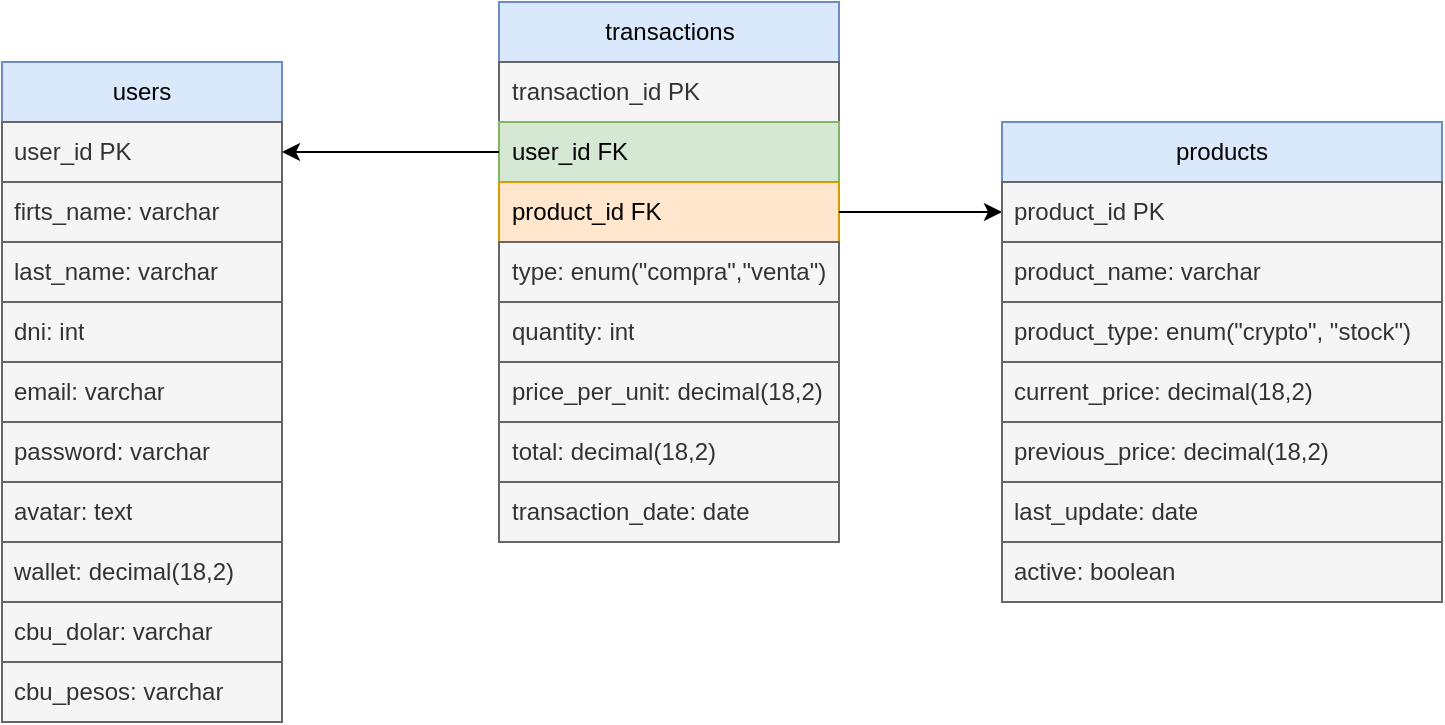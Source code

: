 <mxfile version="24.2.1" type="google">
  <diagram name="Página-1" id="hXAQnvaUj8r11-AkWT2U">
    <mxGraphModel grid="1" page="1" gridSize="10" guides="1" tooltips="1" connect="1" arrows="1" fold="1" pageScale="1" pageWidth="827" pageHeight="1169" math="0" shadow="0">
      <root>
        <mxCell id="0" />
        <mxCell id="1" parent="0" />
        <mxCell id="7W0ZuTnmLPwctmPBLAnM-1" value="users" style="swimlane;fontStyle=0;childLayout=stackLayout;horizontal=1;startSize=30;horizontalStack=0;resizeParent=1;resizeParentMax=0;resizeLast=0;collapsible=1;marginBottom=0;whiteSpace=wrap;html=1;fillColor=#dae8fc;strokeColor=#6c8ebf;" vertex="1" parent="1">
          <mxGeometry x="80" y="170" width="140" height="330" as="geometry" />
        </mxCell>
        <mxCell id="7W0ZuTnmLPwctmPBLAnM-2" value="user_id PK" style="text;align=left;verticalAlign=middle;spacingLeft=4;spacingRight=4;overflow=hidden;points=[[0,0.5],[1,0.5]];portConstraint=eastwest;rotatable=0;whiteSpace=wrap;html=1;fillColor=#f5f5f5;fontColor=#333333;strokeColor=#666666;" vertex="1" parent="7W0ZuTnmLPwctmPBLAnM-1">
          <mxGeometry y="30" width="140" height="30" as="geometry" />
        </mxCell>
        <mxCell id="7W0ZuTnmLPwctmPBLAnM-3" value="firts_name: varchar&amp;nbsp;" style="text;strokeColor=#666666;fillColor=#f5f5f5;align=left;verticalAlign=middle;spacingLeft=4;spacingRight=4;overflow=hidden;points=[[0,0.5],[1,0.5]];portConstraint=eastwest;rotatable=0;whiteSpace=wrap;html=1;fontColor=#333333;" vertex="1" parent="7W0ZuTnmLPwctmPBLAnM-1">
          <mxGeometry y="60" width="140" height="30" as="geometry" />
        </mxCell>
        <mxCell id="CyQej7fbYThbvVTKYJHT-1" value="last_name: varchar" style="text;strokeColor=#666666;fillColor=#f5f5f5;align=left;verticalAlign=middle;spacingLeft=4;spacingRight=4;overflow=hidden;points=[[0,0.5],[1,0.5]];portConstraint=eastwest;rotatable=0;whiteSpace=wrap;html=1;fontColor=#333333;" vertex="1" parent="7W0ZuTnmLPwctmPBLAnM-1">
          <mxGeometry y="90" width="140" height="30" as="geometry" />
        </mxCell>
        <mxCell id="CyQej7fbYThbvVTKYJHT-2" value="dni: int" style="text;strokeColor=#666666;fillColor=#f5f5f5;align=left;verticalAlign=middle;spacingLeft=4;spacingRight=4;overflow=hidden;points=[[0,0.5],[1,0.5]];portConstraint=eastwest;rotatable=0;whiteSpace=wrap;html=1;fontColor=#333333;" vertex="1" parent="7W0ZuTnmLPwctmPBLAnM-1">
          <mxGeometry y="120" width="140" height="30" as="geometry" />
        </mxCell>
        <mxCell id="CyQej7fbYThbvVTKYJHT-3" value="email: varchar" style="text;strokeColor=#666666;fillColor=#f5f5f5;align=left;verticalAlign=middle;spacingLeft=4;spacingRight=4;overflow=hidden;points=[[0,0.5],[1,0.5]];portConstraint=eastwest;rotatable=0;whiteSpace=wrap;html=1;fontColor=#333333;" vertex="1" parent="7W0ZuTnmLPwctmPBLAnM-1">
          <mxGeometry y="150" width="140" height="30" as="geometry" />
        </mxCell>
        <mxCell id="7W0ZuTnmLPwctmPBLAnM-4" value="password: varchar" style="text;strokeColor=#666666;fillColor=#f5f5f5;align=left;verticalAlign=middle;spacingLeft=4;spacingRight=4;overflow=hidden;points=[[0,0.5],[1,0.5]];portConstraint=eastwest;rotatable=0;whiteSpace=wrap;html=1;fontColor=#333333;" vertex="1" parent="7W0ZuTnmLPwctmPBLAnM-1">
          <mxGeometry y="180" width="140" height="30" as="geometry" />
        </mxCell>
        <mxCell id="7W0ZuTnmLPwctmPBLAnM-6" value="avatar: text" style="text;strokeColor=#666666;fillColor=#f5f5f5;align=left;verticalAlign=middle;spacingLeft=4;spacingRight=4;overflow=hidden;points=[[0,0.5],[1,0.5]];portConstraint=eastwest;rotatable=0;whiteSpace=wrap;html=1;fontColor=#333333;" vertex="1" parent="7W0ZuTnmLPwctmPBLAnM-1">
          <mxGeometry y="210" width="140" height="30" as="geometry" />
        </mxCell>
        <mxCell id="7W0ZuTnmLPwctmPBLAnM-7" value="wallet: decimal(18,2)" style="text;strokeColor=#666666;fillColor=#f5f5f5;align=left;verticalAlign=middle;spacingLeft=4;spacingRight=4;overflow=hidden;points=[[0,0.5],[1,0.5]];portConstraint=eastwest;rotatable=0;whiteSpace=wrap;html=1;fontColor=#333333;" vertex="1" parent="7W0ZuTnmLPwctmPBLAnM-1">
          <mxGeometry y="240" width="140" height="30" as="geometry" />
        </mxCell>
        <mxCell id="7W0ZuTnmLPwctmPBLAnM-29" value="cbu_dolar: varchar" style="text;strokeColor=#666666;fillColor=#f5f5f5;align=left;verticalAlign=middle;spacingLeft=4;spacingRight=4;overflow=hidden;points=[[0,0.5],[1,0.5]];portConstraint=eastwest;rotatable=0;whiteSpace=wrap;html=1;fontColor=#333333;" vertex="1" parent="7W0ZuTnmLPwctmPBLAnM-1">
          <mxGeometry y="270" width="140" height="30" as="geometry" />
        </mxCell>
        <mxCell id="7W0ZuTnmLPwctmPBLAnM-31" value="cbu_pesos: varchar" style="text;strokeColor=#666666;fillColor=#f5f5f5;align=left;verticalAlign=middle;spacingLeft=4;spacingRight=4;overflow=hidden;points=[[0,0.5],[1,0.5]];portConstraint=eastwest;rotatable=0;whiteSpace=wrap;html=1;fontColor=#333333;" vertex="1" parent="7W0ZuTnmLPwctmPBLAnM-1">
          <mxGeometry y="300" width="140" height="30" as="geometry" />
        </mxCell>
        <mxCell id="7W0ZuTnmLPwctmPBLAnM-15" value="transactions" style="swimlane;fontStyle=0;childLayout=stackLayout;horizontal=1;startSize=30;horizontalStack=0;resizeParent=1;resizeParentMax=0;resizeLast=0;collapsible=1;marginBottom=0;whiteSpace=wrap;html=1;glass=0;rounded=0;labelBackgroundColor=none;fillColor=#dae8fc;strokeColor=#6c8ebf;" vertex="1" parent="1">
          <mxGeometry x="328.5" y="140" width="170" height="270" as="geometry" />
        </mxCell>
        <mxCell id="7W0ZuTnmLPwctmPBLAnM-16" value="transaction_id PK" style="text;strokeColor=#666666;fillColor=#f5f5f5;align=left;verticalAlign=middle;spacingLeft=4;spacingRight=4;overflow=hidden;points=[[0,0.5],[1,0.5]];portConstraint=eastwest;rotatable=0;whiteSpace=wrap;html=1;fontColor=#333333;" vertex="1" parent="7W0ZuTnmLPwctmPBLAnM-15">
          <mxGeometry y="30" width="170" height="30" as="geometry" />
        </mxCell>
        <mxCell id="7W0ZuTnmLPwctmPBLAnM-17" value="user_id FK" style="text;strokeColor=#82b366;fillColor=#d5e8d4;align=left;verticalAlign=middle;spacingLeft=4;spacingRight=4;overflow=hidden;points=[[0,0.5],[1,0.5]];portConstraint=eastwest;rotatable=0;whiteSpace=wrap;html=1;" vertex="1" parent="7W0ZuTnmLPwctmPBLAnM-15">
          <mxGeometry y="60" width="170" height="30" as="geometry" />
        </mxCell>
        <mxCell id="7W0ZuTnmLPwctmPBLAnM-18" value="product_id FK" style="text;strokeColor=#d79b00;fillColor=#ffe6cc;align=left;verticalAlign=middle;spacingLeft=4;spacingRight=4;overflow=hidden;points=[[0,0.5],[1,0.5]];portConstraint=eastwest;rotatable=0;whiteSpace=wrap;html=1;" vertex="1" parent="7W0ZuTnmLPwctmPBLAnM-15">
          <mxGeometry y="90" width="170" height="30" as="geometry" />
        </mxCell>
        <mxCell id="CyQej7fbYThbvVTKYJHT-24" value="type: enum(&quot;compra&quot;,&quot;venta&quot;)" style="text;strokeColor=#666666;fillColor=#f5f5f5;align=left;verticalAlign=middle;spacingLeft=4;spacingRight=4;overflow=hidden;points=[[0,0.5],[1,0.5]];portConstraint=eastwest;rotatable=0;whiteSpace=wrap;html=1;fontColor=#333333;" vertex="1" parent="7W0ZuTnmLPwctmPBLAnM-15">
          <mxGeometry y="120" width="170" height="30" as="geometry" />
        </mxCell>
        <mxCell id="7W0ZuTnmLPwctmPBLAnM-38" value="quantity: int" style="text;strokeColor=#666666;fillColor=#f5f5f5;align=left;verticalAlign=middle;spacingLeft=4;spacingRight=4;overflow=hidden;points=[[0,0.5],[1,0.5]];portConstraint=eastwest;rotatable=0;whiteSpace=wrap;html=1;fontColor=#333333;" vertex="1" parent="7W0ZuTnmLPwctmPBLAnM-15">
          <mxGeometry y="150" width="170" height="30" as="geometry" />
        </mxCell>
        <mxCell id="CyQej7fbYThbvVTKYJHT-11" value="price_per_unit: decimal(18,2)" style="text;strokeColor=#666666;fillColor=#f5f5f5;align=left;verticalAlign=middle;spacingLeft=4;spacingRight=4;overflow=hidden;points=[[0,0.5],[1,0.5]];portConstraint=eastwest;rotatable=0;whiteSpace=wrap;html=1;fontColor=#333333;" vertex="1" parent="7W0ZuTnmLPwctmPBLAnM-15">
          <mxGeometry y="180" width="170" height="30" as="geometry" />
        </mxCell>
        <mxCell id="gqiI9ia-kA-2eMi75k0L-39" value="total: decimal(18,2)" style="text;strokeColor=#666666;fillColor=#f5f5f5;align=left;verticalAlign=middle;spacingLeft=4;spacingRight=4;overflow=hidden;points=[[0,0.5],[1,0.5]];portConstraint=eastwest;rotatable=0;whiteSpace=wrap;html=1;fontColor=#333333;" vertex="1" parent="7W0ZuTnmLPwctmPBLAnM-15">
          <mxGeometry y="210" width="170" height="30" as="geometry" />
        </mxCell>
        <mxCell id="7W0ZuTnmLPwctmPBLAnM-19" value="transaction_date: date" style="text;strokeColor=#666666;fillColor=#f5f5f5;align=left;verticalAlign=middle;spacingLeft=4;spacingRight=4;overflow=hidden;points=[[0,0.5],[1,0.5]];portConstraint=eastwest;rotatable=0;whiteSpace=wrap;html=1;fontColor=#333333;" vertex="1" parent="7W0ZuTnmLPwctmPBLAnM-15">
          <mxGeometry y="240" width="170" height="30" as="geometry" />
        </mxCell>
        <mxCell id="7W0ZuTnmLPwctmPBLAnM-42" style="edgeStyle=orthogonalEdgeStyle;rounded=0;orthogonalLoop=1;jettySize=auto;html=1;entryX=1;entryY=0.5;entryDx=0;entryDy=0;exitX=0;exitY=0.5;exitDx=0;exitDy=0;" edge="1" parent="1" source="7W0ZuTnmLPwctmPBLAnM-17" target="7W0ZuTnmLPwctmPBLAnM-2">
          <mxGeometry relative="1" as="geometry" />
        </mxCell>
        <mxCell id="CyQej7fbYThbvVTKYJHT-20" style="edgeStyle=orthogonalEdgeStyle;rounded=0;orthogonalLoop=1;jettySize=auto;html=1;exitX=1;exitY=0.5;exitDx=0;exitDy=0;entryX=0;entryY=0.5;entryDx=0;entryDy=0;" edge="1" parent="1" source="7W0ZuTnmLPwctmPBLAnM-18" target="gqiI9ia-kA-2eMi75k0L-30">
          <mxGeometry relative="1" as="geometry">
            <mxPoint x="640" y="210" as="sourcePoint" />
            <mxPoint x="580" y="255" as="targetPoint" />
          </mxGeometry>
        </mxCell>
        <mxCell id="gqiI9ia-kA-2eMi75k0L-29" value="products" style="swimlane;fontStyle=0;childLayout=stackLayout;horizontal=1;startSize=30;horizontalStack=0;resizeParent=1;resizeParentMax=0;resizeLast=0;collapsible=1;marginBottom=0;whiteSpace=wrap;html=1;fillColor=#dae8fc;strokeColor=#6c8ebf;" vertex="1" parent="1">
          <mxGeometry x="580" y="200" width="220" height="240" as="geometry" />
        </mxCell>
        <mxCell id="gqiI9ia-kA-2eMi75k0L-30" value="product_id PK" style="text;strokeColor=#666666;fillColor=#f5f5f5;align=left;verticalAlign=middle;spacingLeft=4;spacingRight=4;overflow=hidden;points=[[0,0.5],[1,0.5]];portConstraint=eastwest;rotatable=0;whiteSpace=wrap;html=1;fontColor=#333333;" vertex="1" parent="gqiI9ia-kA-2eMi75k0L-29">
          <mxGeometry y="30" width="220" height="30" as="geometry" />
        </mxCell>
        <mxCell id="gqiI9ia-kA-2eMi75k0L-31" value="product_name: varchar&amp;nbsp;" style="text;strokeColor=#666666;fillColor=#f5f5f5;align=left;verticalAlign=middle;spacingLeft=4;spacingRight=4;overflow=hidden;points=[[0,0.5],[1,0.5]];portConstraint=eastwest;rotatable=0;whiteSpace=wrap;html=1;fontColor=#333333;" vertex="1" parent="gqiI9ia-kA-2eMi75k0L-29">
          <mxGeometry y="60" width="220" height="30" as="geometry" />
        </mxCell>
        <mxCell id="gqiI9ia-kA-2eMi75k0L-37" value="product_type: enum(&quot;crypto&quot;, &quot;stock&quot;)&amp;nbsp;" style="text;strokeColor=#666666;fillColor=#f5f5f5;align=left;verticalAlign=middle;spacingLeft=4;spacingRight=4;overflow=hidden;points=[[0,0.5],[1,0.5]];portConstraint=eastwest;rotatable=0;whiteSpace=wrap;html=1;fontColor=#333333;" vertex="1" parent="gqiI9ia-kA-2eMi75k0L-29">
          <mxGeometry y="90" width="220" height="30" as="geometry" />
        </mxCell>
        <mxCell id="gqiI9ia-kA-2eMi75k0L-33" value="current_price:&amp;nbsp;&lt;span style=&quot;color: rgb(51, 51, 51);&quot;&gt;decimal(18,2)&lt;/span&gt;" style="text;strokeColor=#666666;fillColor=#f5f5f5;align=left;verticalAlign=middle;spacingLeft=4;spacingRight=4;overflow=hidden;points=[[0,0.5],[1,0.5]];portConstraint=eastwest;rotatable=0;whiteSpace=wrap;html=1;fontColor=#333333;" vertex="1" parent="gqiI9ia-kA-2eMi75k0L-29">
          <mxGeometry y="120" width="220" height="30" as="geometry" />
        </mxCell>
        <mxCell id="gqiI9ia-kA-2eMi75k0L-34" value="previous_price:&amp;nbsp;&lt;span style=&quot;color: rgb(51, 51, 51);&quot;&gt;decimal(18,2)&lt;/span&gt;" style="text;strokeColor=#666666;fillColor=#f5f5f5;align=left;verticalAlign=middle;spacingLeft=4;spacingRight=4;overflow=hidden;points=[[0,0.5],[1,0.5]];portConstraint=eastwest;rotatable=0;whiteSpace=wrap;html=1;fontColor=#333333;" vertex="1" parent="gqiI9ia-kA-2eMi75k0L-29">
          <mxGeometry y="150" width="220" height="30" as="geometry" />
        </mxCell>
        <mxCell id="gqiI9ia-kA-2eMi75k0L-35" value="last_update:&amp;nbsp;&lt;span style=&quot;color: rgb(51, 51, 51);&quot;&gt;date&lt;/span&gt;" style="text;strokeColor=#666666;fillColor=#f5f5f5;align=left;verticalAlign=middle;spacingLeft=4;spacingRight=4;overflow=hidden;points=[[0,0.5],[1,0.5]];portConstraint=eastwest;rotatable=0;whiteSpace=wrap;html=1;fontColor=#333333;" vertex="1" parent="gqiI9ia-kA-2eMi75k0L-29">
          <mxGeometry y="180" width="220" height="30" as="geometry" />
        </mxCell>
        <mxCell id="gqiI9ia-kA-2eMi75k0L-36" value="active: boolean" style="text;strokeColor=#666666;fillColor=#f5f5f5;align=left;verticalAlign=middle;spacingLeft=4;spacingRight=4;overflow=hidden;points=[[0,0.5],[1,0.5]];portConstraint=eastwest;rotatable=0;whiteSpace=wrap;html=1;fontColor=#333333;" vertex="1" parent="gqiI9ia-kA-2eMi75k0L-29">
          <mxGeometry y="210" width="220" height="30" as="geometry" />
        </mxCell>
      </root>
    </mxGraphModel>
  </diagram>
</mxfile>
